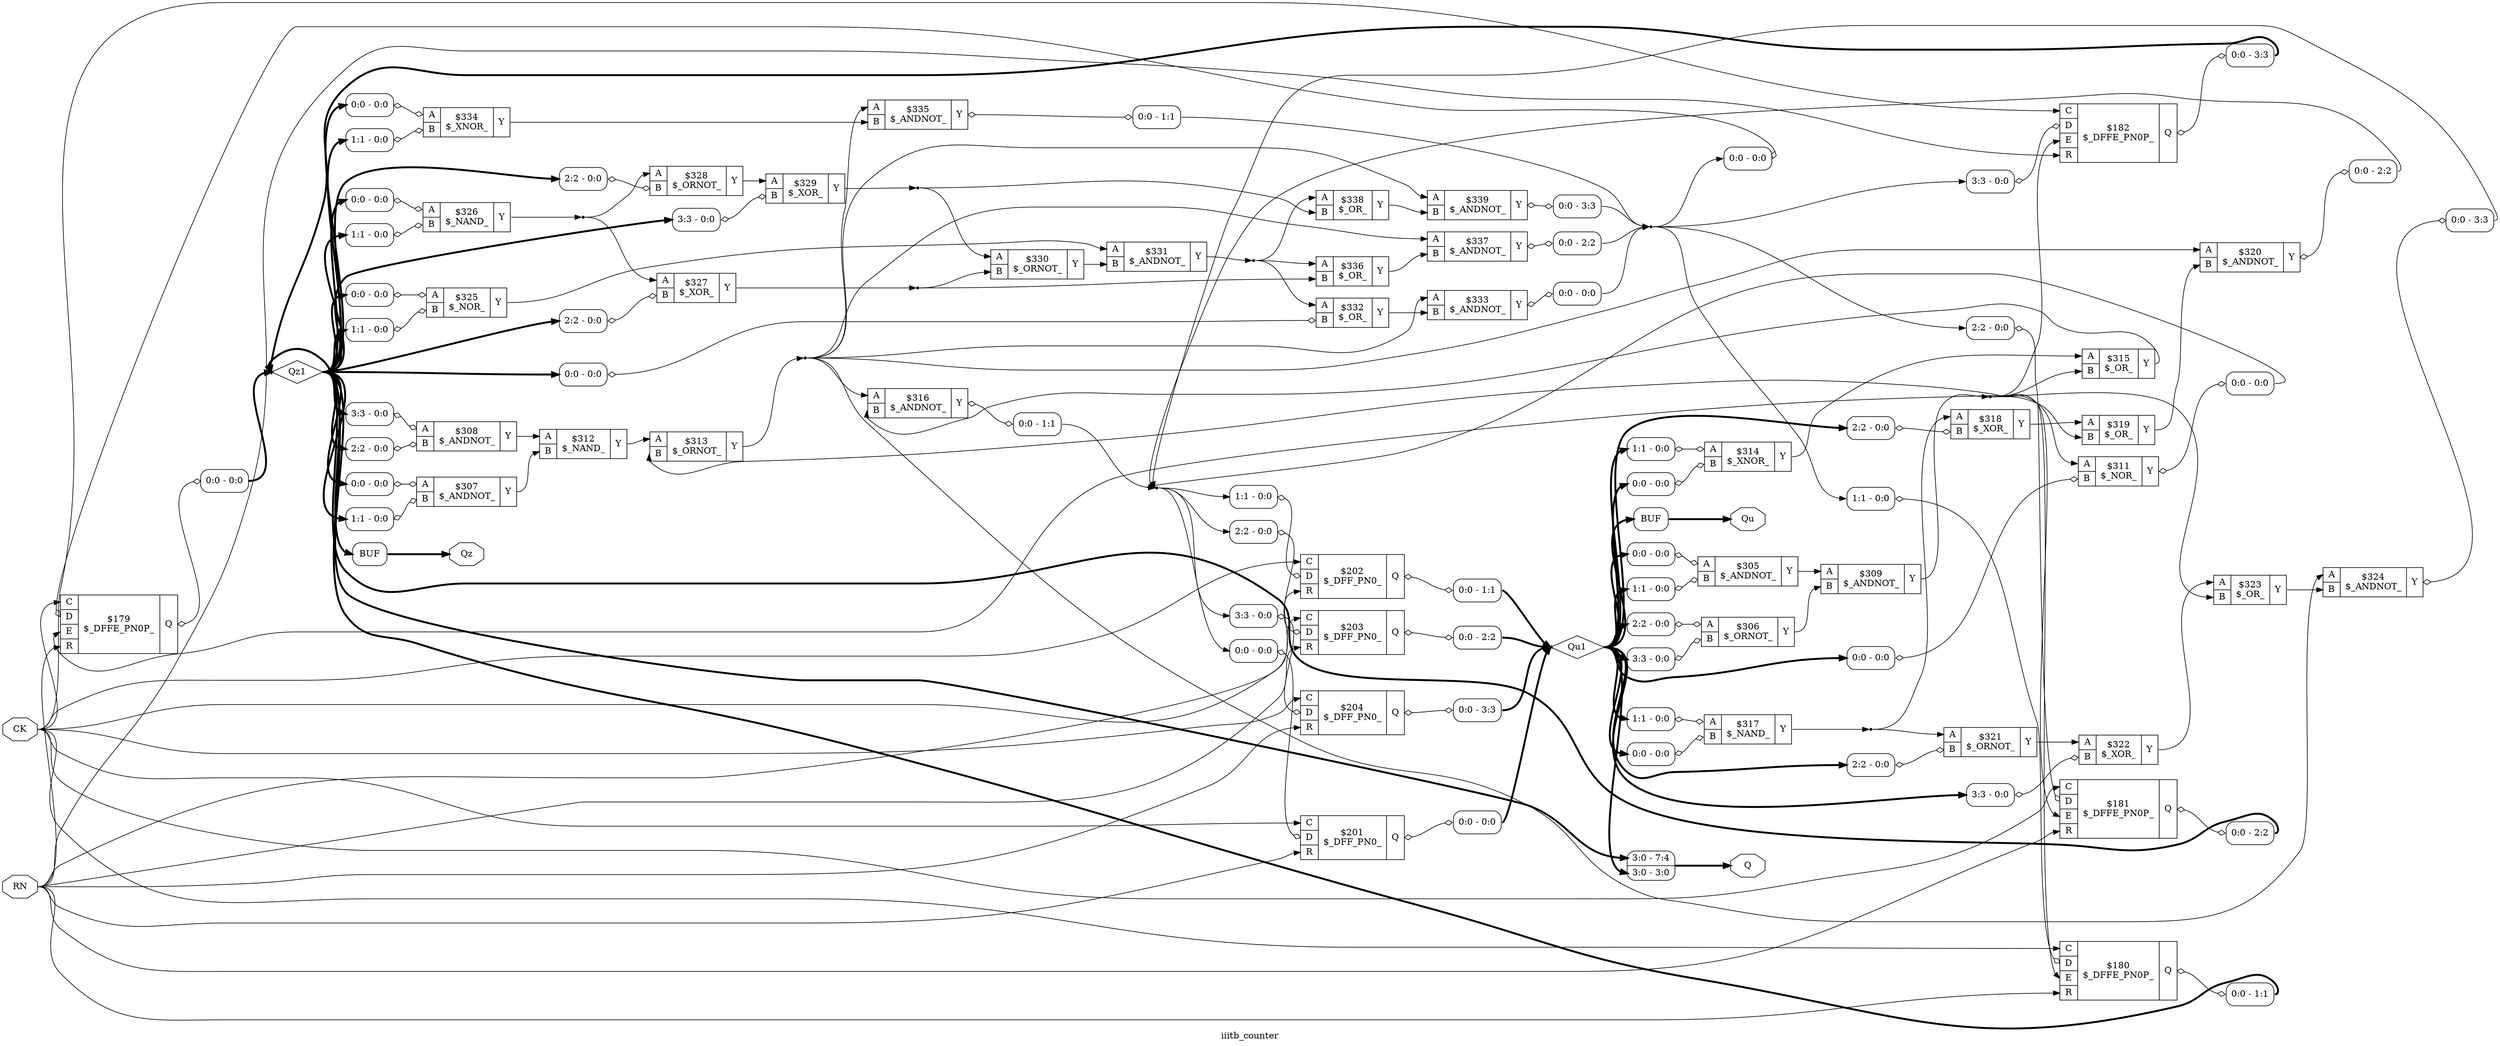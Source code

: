 digraph "iiitb_counter" {
label="iiitb_counter";
rankdir="LR";
remincross=true;
n29 [ shape=octagon, label="CK", color="black", fontcolor="black" ];
n30 [ shape=octagon, label="Q", color="black", fontcolor="black" ];
n31 [ shape=octagon, label="Qu", color="black", fontcolor="black" ];
n32 [ shape=diamond, label="Qu1", color="black", fontcolor="black" ];
n33 [ shape=octagon, label="Qz", color="black", fontcolor="black" ];
n34 [ shape=diamond, label="Qz1", color="black", fontcolor="black" ];
n35 [ shape=octagon, label="RN", color="black", fontcolor="black" ];
c39 [ shape=record, label="{{<p36> A|<p37> B}|$305\n$_ANDNOT_|{<p38> Y}}" ];
x0 [ shape=record, style=rounded, label="<s0> 0:0 - 0:0 " ];
x0:e -> c39:p36:w [arrowhead=odiamond, arrowtail=odiamond, dir=both, color="black", label=""];
x1 [ shape=record, style=rounded, label="<s0> 1:1 - 0:0 " ];
x1:e -> c39:p37:w [arrowhead=odiamond, arrowtail=odiamond, dir=both, color="black", label=""];
c40 [ shape=record, label="{{<p36> A|<p37> B}|$306\n$_ORNOT_|{<p38> Y}}" ];
x2 [ shape=record, style=rounded, label="<s0> 2:2 - 0:0 " ];
x2:e -> c40:p36:w [arrowhead=odiamond, arrowtail=odiamond, dir=both, color="black", label=""];
x3 [ shape=record, style=rounded, label="<s0> 3:3 - 0:0 " ];
x3:e -> c40:p37:w [arrowhead=odiamond, arrowtail=odiamond, dir=both, color="black", label=""];
c41 [ shape=record, label="{{<p36> A|<p37> B}|$307\n$_ANDNOT_|{<p38> Y}}" ];
x4 [ shape=record, style=rounded, label="<s0> 0:0 - 0:0 " ];
x4:e -> c41:p36:w [arrowhead=odiamond, arrowtail=odiamond, dir=both, color="black", label=""];
x5 [ shape=record, style=rounded, label="<s0> 1:1 - 0:0 " ];
x5:e -> c41:p37:w [arrowhead=odiamond, arrowtail=odiamond, dir=both, color="black", label=""];
c42 [ shape=record, label="{{<p36> A|<p37> B}|$308\n$_ANDNOT_|{<p38> Y}}" ];
x6 [ shape=record, style=rounded, label="<s0> 3:3 - 0:0 " ];
x6:e -> c42:p36:w [arrowhead=odiamond, arrowtail=odiamond, dir=both, color="black", label=""];
x7 [ shape=record, style=rounded, label="<s0> 2:2 - 0:0 " ];
x7:e -> c42:p37:w [arrowhead=odiamond, arrowtail=odiamond, dir=both, color="black", label=""];
c43 [ shape=record, label="{{<p36> A|<p37> B}|$309\n$_ANDNOT_|{<p38> Y}}" ];
c44 [ shape=record, label="{{<p36> A|<p37> B}|$311\n$_NOR_|{<p38> Y}}" ];
x8 [ shape=record, style=rounded, label="<s0> 0:0 - 0:0 " ];
x8:e -> c44:p37:w [arrowhead=odiamond, arrowtail=odiamond, dir=both, color="black", label=""];
x9 [ shape=record, style=rounded, label="<s0> 0:0 - 0:0 " ];
c44:p38:e -> x9:w [arrowhead=odiamond, arrowtail=odiamond, dir=both, color="black", label=""];
c45 [ shape=record, label="{{<p36> A|<p37> B}|$312\n$_NAND_|{<p38> Y}}" ];
c46 [ shape=record, label="{{<p36> A|<p37> B}|$313\n$_ORNOT_|{<p38> Y}}" ];
c47 [ shape=record, label="{{<p36> A|<p37> B}|$314\n$_XNOR_|{<p38> Y}}" ];
x10 [ shape=record, style=rounded, label="<s0> 1:1 - 0:0 " ];
x10:e -> c47:p36:w [arrowhead=odiamond, arrowtail=odiamond, dir=both, color="black", label=""];
x11 [ shape=record, style=rounded, label="<s0> 0:0 - 0:0 " ];
x11:e -> c47:p37:w [arrowhead=odiamond, arrowtail=odiamond, dir=both, color="black", label=""];
c48 [ shape=record, label="{{<p36> A|<p37> B}|$315\n$_OR_|{<p38> Y}}" ];
c49 [ shape=record, label="{{<p36> A|<p37> B}|$316\n$_ANDNOT_|{<p38> Y}}" ];
x12 [ shape=record, style=rounded, label="<s0> 0:0 - 1:1 " ];
c49:p38:e -> x12:w [arrowhead=odiamond, arrowtail=odiamond, dir=both, color="black", label=""];
c50 [ shape=record, label="{{<p36> A|<p37> B}|$317\n$_NAND_|{<p38> Y}}" ];
x13 [ shape=record, style=rounded, label="<s0> 1:1 - 0:0 " ];
x13:e -> c50:p36:w [arrowhead=odiamond, arrowtail=odiamond, dir=both, color="black", label=""];
x14 [ shape=record, style=rounded, label="<s0> 0:0 - 0:0 " ];
x14:e -> c50:p37:w [arrowhead=odiamond, arrowtail=odiamond, dir=both, color="black", label=""];
c51 [ shape=record, label="{{<p36> A|<p37> B}|$318\n$_XOR_|{<p38> Y}}" ];
x15 [ shape=record, style=rounded, label="<s0> 2:2 - 0:0 " ];
x15:e -> c51:p37:w [arrowhead=odiamond, arrowtail=odiamond, dir=both, color="black", label=""];
c52 [ shape=record, label="{{<p36> A|<p37> B}|$319\n$_OR_|{<p38> Y}}" ];
c53 [ shape=record, label="{{<p36> A|<p37> B}|$320\n$_ANDNOT_|{<p38> Y}}" ];
x16 [ shape=record, style=rounded, label="<s0> 0:0 - 2:2 " ];
c53:p38:e -> x16:w [arrowhead=odiamond, arrowtail=odiamond, dir=both, color="black", label=""];
c54 [ shape=record, label="{{<p36> A|<p37> B}|$321\n$_ORNOT_|{<p38> Y}}" ];
x17 [ shape=record, style=rounded, label="<s0> 2:2 - 0:0 " ];
x17:e -> c54:p37:w [arrowhead=odiamond, arrowtail=odiamond, dir=both, color="black", label=""];
c55 [ shape=record, label="{{<p36> A|<p37> B}|$322\n$_XOR_|{<p38> Y}}" ];
x18 [ shape=record, style=rounded, label="<s0> 3:3 - 0:0 " ];
x18:e -> c55:p37:w [arrowhead=odiamond, arrowtail=odiamond, dir=both, color="black", label=""];
c56 [ shape=record, label="{{<p36> A|<p37> B}|$323\n$_OR_|{<p38> Y}}" ];
c57 [ shape=record, label="{{<p36> A|<p37> B}|$324\n$_ANDNOT_|{<p38> Y}}" ];
x19 [ shape=record, style=rounded, label="<s0> 0:0 - 3:3 " ];
c57:p38:e -> x19:w [arrowhead=odiamond, arrowtail=odiamond, dir=both, color="black", label=""];
c58 [ shape=record, label="{{<p36> A|<p37> B}|$325\n$_NOR_|{<p38> Y}}" ];
x20 [ shape=record, style=rounded, label="<s0> 0:0 - 0:0 " ];
x20:e -> c58:p36:w [arrowhead=odiamond, arrowtail=odiamond, dir=both, color="black", label=""];
x21 [ shape=record, style=rounded, label="<s0> 1:1 - 0:0 " ];
x21:e -> c58:p37:w [arrowhead=odiamond, arrowtail=odiamond, dir=both, color="black", label=""];
c59 [ shape=record, label="{{<p36> A|<p37> B}|$326\n$_NAND_|{<p38> Y}}" ];
x22 [ shape=record, style=rounded, label="<s0> 0:0 - 0:0 " ];
x22:e -> c59:p36:w [arrowhead=odiamond, arrowtail=odiamond, dir=both, color="black", label=""];
x23 [ shape=record, style=rounded, label="<s0> 1:1 - 0:0 " ];
x23:e -> c59:p37:w [arrowhead=odiamond, arrowtail=odiamond, dir=both, color="black", label=""];
c60 [ shape=record, label="{{<p36> A|<p37> B}|$327\n$_XOR_|{<p38> Y}}" ];
x24 [ shape=record, style=rounded, label="<s0> 2:2 - 0:0 " ];
x24:e -> c60:p37:w [arrowhead=odiamond, arrowtail=odiamond, dir=both, color="black", label=""];
c61 [ shape=record, label="{{<p36> A|<p37> B}|$328\n$_ORNOT_|{<p38> Y}}" ];
x25 [ shape=record, style=rounded, label="<s0> 2:2 - 0:0 " ];
x25:e -> c61:p37:w [arrowhead=odiamond, arrowtail=odiamond, dir=both, color="black", label=""];
c62 [ shape=record, label="{{<p36> A|<p37> B}|$329\n$_XOR_|{<p38> Y}}" ];
x26 [ shape=record, style=rounded, label="<s0> 3:3 - 0:0 " ];
x26:e -> c62:p37:w [arrowhead=odiamond, arrowtail=odiamond, dir=both, color="black", label=""];
c63 [ shape=record, label="{{<p36> A|<p37> B}|$330\n$_ORNOT_|{<p38> Y}}" ];
c64 [ shape=record, label="{{<p36> A|<p37> B}|$331\n$_ANDNOT_|{<p38> Y}}" ];
c65 [ shape=record, label="{{<p36> A|<p37> B}|$332\n$_OR_|{<p38> Y}}" ];
x27 [ shape=record, style=rounded, label="<s0> 0:0 - 0:0 " ];
x27:e -> c65:p37:w [arrowhead=odiamond, arrowtail=odiamond, dir=both, color="black", label=""];
c66 [ shape=record, label="{{<p36> A|<p37> B}|$333\n$_ANDNOT_|{<p38> Y}}" ];
x28 [ shape=record, style=rounded, label="<s0> 0:0 - 0:0 " ];
c66:p38:e -> x28:w [arrowhead=odiamond, arrowtail=odiamond, dir=both, color="black", label=""];
c67 [ shape=record, label="{{<p36> A|<p37> B}|$334\n$_XNOR_|{<p38> Y}}" ];
x29 [ shape=record, style=rounded, label="<s0> 0:0 - 0:0 " ];
x29:e -> c67:p36:w [arrowhead=odiamond, arrowtail=odiamond, dir=both, color="black", label=""];
x30 [ shape=record, style=rounded, label="<s0> 1:1 - 0:0 " ];
x30:e -> c67:p37:w [arrowhead=odiamond, arrowtail=odiamond, dir=both, color="black", label=""];
c68 [ shape=record, label="{{<p36> A|<p37> B}|$335\n$_ANDNOT_|{<p38> Y}}" ];
x31 [ shape=record, style=rounded, label="<s0> 0:0 - 1:1 " ];
c68:p38:e -> x31:w [arrowhead=odiamond, arrowtail=odiamond, dir=both, color="black", label=""];
c69 [ shape=record, label="{{<p36> A|<p37> B}|$336\n$_OR_|{<p38> Y}}" ];
c70 [ shape=record, label="{{<p36> A|<p37> B}|$337\n$_ANDNOT_|{<p38> Y}}" ];
x32 [ shape=record, style=rounded, label="<s0> 0:0 - 2:2 " ];
c70:p38:e -> x32:w [arrowhead=odiamond, arrowtail=odiamond, dir=both, color="black", label=""];
c71 [ shape=record, label="{{<p36> A|<p37> B}|$338\n$_OR_|{<p38> Y}}" ];
c72 [ shape=record, label="{{<p36> A|<p37> B}|$339\n$_ANDNOT_|{<p38> Y}}" ];
x33 [ shape=record, style=rounded, label="<s0> 0:0 - 3:3 " ];
c72:p38:e -> x33:w [arrowhead=odiamond, arrowtail=odiamond, dir=both, color="black", label=""];
c77 [ shape=record, label="{{<p73> C|<p74> D|<p75> E|<p76> R}|$179\n$_DFFE_PN0P_|{<p30> Q}}" ];
x34 [ shape=record, style=rounded, label="<s0> 0:0 - 0:0 " ];
x34:e -> c77:p74:w [arrowhead=odiamond, arrowtail=odiamond, dir=both, color="black", label=""];
x35 [ shape=record, style=rounded, label="<s0> 0:0 - 0:0 " ];
c77:p30:e -> x35:w [arrowhead=odiamond, arrowtail=odiamond, dir=both, color="black", label=""];
c78 [ shape=record, label="{{<p73> C|<p74> D|<p75> E|<p76> R}|$180\n$_DFFE_PN0P_|{<p30> Q}}" ];
x36 [ shape=record, style=rounded, label="<s0> 1:1 - 0:0 " ];
x36:e -> c78:p74:w [arrowhead=odiamond, arrowtail=odiamond, dir=both, color="black", label=""];
x37 [ shape=record, style=rounded, label="<s0> 0:0 - 1:1 " ];
c78:p30:e -> x37:w [arrowhead=odiamond, arrowtail=odiamond, dir=both, color="black", label=""];
c79 [ shape=record, label="{{<p73> C|<p74> D|<p75> E|<p76> R}|$181\n$_DFFE_PN0P_|{<p30> Q}}" ];
x38 [ shape=record, style=rounded, label="<s0> 2:2 - 0:0 " ];
x38:e -> c79:p74:w [arrowhead=odiamond, arrowtail=odiamond, dir=both, color="black", label=""];
x39 [ shape=record, style=rounded, label="<s0> 0:0 - 2:2 " ];
c79:p30:e -> x39:w [arrowhead=odiamond, arrowtail=odiamond, dir=both, color="black", label=""];
c80 [ shape=record, label="{{<p73> C|<p74> D|<p75> E|<p76> R}|$182\n$_DFFE_PN0P_|{<p30> Q}}" ];
x40 [ shape=record, style=rounded, label="<s0> 3:3 - 0:0 " ];
x40:e -> c80:p74:w [arrowhead=odiamond, arrowtail=odiamond, dir=both, color="black", label=""];
x41 [ shape=record, style=rounded, label="<s0> 0:0 - 3:3 " ];
c80:p30:e -> x41:w [arrowhead=odiamond, arrowtail=odiamond, dir=both, color="black", label=""];
c81 [ shape=record, label="{{<p73> C|<p74> D|<p76> R}|$201\n$_DFF_PN0_|{<p30> Q}}" ];
x42 [ shape=record, style=rounded, label="<s0> 0:0 - 0:0 " ];
x42:e -> c81:p74:w [arrowhead=odiamond, arrowtail=odiamond, dir=both, color="black", label=""];
x43 [ shape=record, style=rounded, label="<s0> 0:0 - 0:0 " ];
c81:p30:e -> x43:w [arrowhead=odiamond, arrowtail=odiamond, dir=both, color="black", label=""];
c82 [ shape=record, label="{{<p73> C|<p74> D|<p76> R}|$202\n$_DFF_PN0_|{<p30> Q}}" ];
x44 [ shape=record, style=rounded, label="<s0> 1:1 - 0:0 " ];
x44:e -> c82:p74:w [arrowhead=odiamond, arrowtail=odiamond, dir=both, color="black", label=""];
x45 [ shape=record, style=rounded, label="<s0> 0:0 - 1:1 " ];
c82:p30:e -> x45:w [arrowhead=odiamond, arrowtail=odiamond, dir=both, color="black", label=""];
c83 [ shape=record, label="{{<p73> C|<p74> D|<p76> R}|$203\n$_DFF_PN0_|{<p30> Q}}" ];
x46 [ shape=record, style=rounded, label="<s0> 2:2 - 0:0 " ];
x46:e -> c83:p74:w [arrowhead=odiamond, arrowtail=odiamond, dir=both, color="black", label=""];
x47 [ shape=record, style=rounded, label="<s0> 0:0 - 2:2 " ];
c83:p30:e -> x47:w [arrowhead=odiamond, arrowtail=odiamond, dir=both, color="black", label=""];
c84 [ shape=record, label="{{<p73> C|<p74> D|<p76> R}|$204\n$_DFF_PN0_|{<p30> Q}}" ];
x48 [ shape=record, style=rounded, label="<s0> 3:3 - 0:0 " ];
x48:e -> c84:p74:w [arrowhead=odiamond, arrowtail=odiamond, dir=both, color="black", label=""];
x49 [ shape=record, style=rounded, label="<s0> 0:0 - 3:3 " ];
c84:p30:e -> x49:w [arrowhead=odiamond, arrowtail=odiamond, dir=both, color="black", label=""];
x50 [ shape=record, style=rounded, label="<s1> 3:0 - 7:4 |<s0> 3:0 - 3:0 " ];
x51 [shape=box, style=rounded, label="BUF"];
x52 [shape=box, style=rounded, label="BUF"];
n1 [ shape=point ];
x12:s0:e -> n1:w [color="black", label=""];
x16:s0:e -> n1:w [color="black", label=""];
x19:s0:e -> n1:w [color="black", label=""];
x9:s0:e -> n1:w [color="black", label=""];
n1:e -> x42:s0:w [color="black", label=""];
n1:e -> x44:s0:w [color="black", label=""];
n1:e -> x46:s0:w [color="black", label=""];
n1:e -> x48:s0:w [color="black", label=""];
c47:p38:e -> c48:p36:w [color="black", label=""];
c48:p38:e -> c49:p37:w [color="black", label=""];
n12 [ shape=point ];
c50:p38:e -> n12:w [color="black", label=""];
n12:e -> c51:p36:w [color="black", label=""];
n12:e -> c54:p36:w [color="black", label=""];
c51:p38:e -> c52:p36:w [color="black", label=""];
c52:p38:e -> c53:p37:w [color="black", label=""];
c54:p38:e -> c55:p36:w [color="black", label=""];
c55:p38:e -> c56:p36:w [color="black", label=""];
c56:p38:e -> c57:p37:w [color="black", label=""];
c58:p38:e -> c64:p36:w [color="black", label=""];
n19 [ shape=point ];
c59:p38:e -> n19:w [color="black", label=""];
n19:e -> c60:p36:w [color="black", label=""];
n19:e -> c61:p36:w [color="black", label=""];
n2 [ shape=point ];
x28:s0:e -> n2:w [color="black", label=""];
x31:s0:e -> n2:w [color="black", label=""];
x32:s0:e -> n2:w [color="black", label=""];
x33:s0:e -> n2:w [color="black", label=""];
n2:e -> x34:s0:w [color="black", label=""];
n2:e -> x36:s0:w [color="black", label=""];
n2:e -> x38:s0:w [color="black", label=""];
n2:e -> x40:s0:w [color="black", label=""];
n20 [ shape=point ];
c60:p38:e -> n20:w [color="black", label=""];
n20:e -> c63:p37:w [color="black", label=""];
n20:e -> c69:p37:w [color="black", label=""];
c61:p38:e -> c62:p36:w [color="black", label=""];
n22 [ shape=point ];
c62:p38:e -> n22:w [color="black", label=""];
n22:e -> c63:p36:w [color="black", label=""];
n22:e -> c71:p37:w [color="black", label=""];
c63:p38:e -> c64:p37:w [color="black", label=""];
n24 [ shape=point ];
c64:p38:e -> n24:w [color="black", label=""];
n24:e -> c65:p36:w [color="black", label=""];
n24:e -> c69:p36:w [color="black", label=""];
n24:e -> c71:p36:w [color="black", label=""];
c65:p38:e -> c66:p37:w [color="black", label=""];
c67:p38:e -> c68:p37:w [color="black", label=""];
c69:p38:e -> c70:p37:w [color="black", label=""];
c71:p38:e -> c72:p37:w [color="black", label=""];
n29:e -> c77:p73:w [color="black", label=""];
n29:e -> c78:p73:w [color="black", label=""];
n29:e -> c79:p73:w [color="black", label=""];
n29:e -> c80:p73:w [color="black", label=""];
n29:e -> c81:p73:w [color="black", label=""];
n29:e -> c82:p73:w [color="black", label=""];
n29:e -> c83:p73:w [color="black", label=""];
n29:e -> c84:p73:w [color="black", label=""];
n3 [ shape=point ];
c43:p38:e -> n3:w [color="black", label=""];
n3:e -> c44:p36:w [color="black", label=""];
n3:e -> c46:p37:w [color="black", label=""];
n3:e -> c48:p37:w [color="black", label=""];
n3:e -> c52:p37:w [color="black", label=""];
n3:e -> c56:p37:w [color="black", label=""];
n3:e -> c77:p75:w [color="black", label=""];
n3:e -> c78:p75:w [color="black", label=""];
n3:e -> c79:p75:w [color="black", label=""];
n3:e -> c80:p75:w [color="black", label=""];
x50:e -> n30:w [color="black", style="setlinewidth(3)", label=""];
x51:e:e -> n31:w [color="black", style="setlinewidth(3)", label=""];
x43:s0:e -> n32:w [color="black", style="setlinewidth(3)", label=""];
x45:s0:e -> n32:w [color="black", style="setlinewidth(3)", label=""];
x47:s0:e -> n32:w [color="black", style="setlinewidth(3)", label=""];
x49:s0:e -> n32:w [color="black", style="setlinewidth(3)", label=""];
n32:e -> x0:s0:w [color="black", style="setlinewidth(3)", label=""];
n32:e -> x10:s0:w [color="black", style="setlinewidth(3)", label=""];
n32:e -> x11:s0:w [color="black", style="setlinewidth(3)", label=""];
n32:e -> x13:s0:w [color="black", style="setlinewidth(3)", label=""];
n32:e -> x14:s0:w [color="black", style="setlinewidth(3)", label=""];
n32:e -> x15:s0:w [color="black", style="setlinewidth(3)", label=""];
n32:e -> x17:s0:w [color="black", style="setlinewidth(3)", label=""];
n32:e -> x18:s0:w [color="black", style="setlinewidth(3)", label=""];
n32:e -> x1:s0:w [color="black", style="setlinewidth(3)", label=""];
n32:e -> x2:s0:w [color="black", style="setlinewidth(3)", label=""];
n32:e -> x3:s0:w [color="black", style="setlinewidth(3)", label=""];
n32:e -> x50:s0:w [color="black", style="setlinewidth(3)", label=""];
n32:e -> x51:w:w [color="black", style="setlinewidth(3)", label=""];
n32:e -> x8:s0:w [color="black", style="setlinewidth(3)", label=""];
x52:e:e -> n33:w [color="black", style="setlinewidth(3)", label=""];
x35:s0:e -> n34:w [color="black", style="setlinewidth(3)", label=""];
x37:s0:e -> n34:w [color="black", style="setlinewidth(3)", label=""];
x39:s0:e -> n34:w [color="black", style="setlinewidth(3)", label=""];
x41:s0:e -> n34:w [color="black", style="setlinewidth(3)", label=""];
n34:e -> x20:s0:w [color="black", style="setlinewidth(3)", label=""];
n34:e -> x21:s0:w [color="black", style="setlinewidth(3)", label=""];
n34:e -> x22:s0:w [color="black", style="setlinewidth(3)", label=""];
n34:e -> x23:s0:w [color="black", style="setlinewidth(3)", label=""];
n34:e -> x24:s0:w [color="black", style="setlinewidth(3)", label=""];
n34:e -> x25:s0:w [color="black", style="setlinewidth(3)", label=""];
n34:e -> x26:s0:w [color="black", style="setlinewidth(3)", label=""];
n34:e -> x27:s0:w [color="black", style="setlinewidth(3)", label=""];
n34:e -> x29:s0:w [color="black", style="setlinewidth(3)", label=""];
n34:e -> x30:s0:w [color="black", style="setlinewidth(3)", label=""];
n34:e -> x4:s0:w [color="black", style="setlinewidth(3)", label=""];
n34:e -> x50:s1:w [color="black", style="setlinewidth(3)", label=""];
n34:e -> x52:w:w [color="black", style="setlinewidth(3)", label=""];
n34:e -> x5:s0:w [color="black", style="setlinewidth(3)", label=""];
n34:e -> x6:s0:w [color="black", style="setlinewidth(3)", label=""];
n34:e -> x7:s0:w [color="black", style="setlinewidth(3)", label=""];
n35:e -> c77:p76:w [color="black", label=""];
n35:e -> c78:p76:w [color="black", label=""];
n35:e -> c79:p76:w [color="black", label=""];
n35:e -> c80:p76:w [color="black", label=""];
n35:e -> c81:p76:w [color="black", label=""];
n35:e -> c82:p76:w [color="black", label=""];
n35:e -> c83:p76:w [color="black", label=""];
n35:e -> c84:p76:w [color="black", label=""];
c39:p38:e -> c43:p36:w [color="black", label=""];
c40:p38:e -> c43:p37:w [color="black", label=""];
c41:p38:e -> c45:p37:w [color="black", label=""];
c42:p38:e -> c45:p36:w [color="black", label=""];
c45:p38:e -> c46:p36:w [color="black", label=""];
n9 [ shape=point ];
c46:p38:e -> n9:w [color="black", label=""];
n9:e -> c49:p36:w [color="black", label=""];
n9:e -> c53:p36:w [color="black", label=""];
n9:e -> c57:p36:w [color="black", label=""];
n9:e -> c66:p36:w [color="black", label=""];
n9:e -> c68:p36:w [color="black", label=""];
n9:e -> c70:p36:w [color="black", label=""];
n9:e -> c72:p36:w [color="black", label=""];
}

